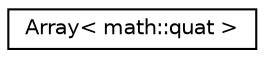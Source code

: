 digraph G
{
  edge [fontname="Helvetica",fontsize="10",labelfontname="Helvetica",labelfontsize="10"];
  node [fontname="Helvetica",fontsize="10",shape=record];
  rankdir=LR;
  Node1 [label="Array\< math::quat \>",height=0.2,width=0.4,color="black", fillcolor="white", style="filled",URL="$classArray.html"];
}
